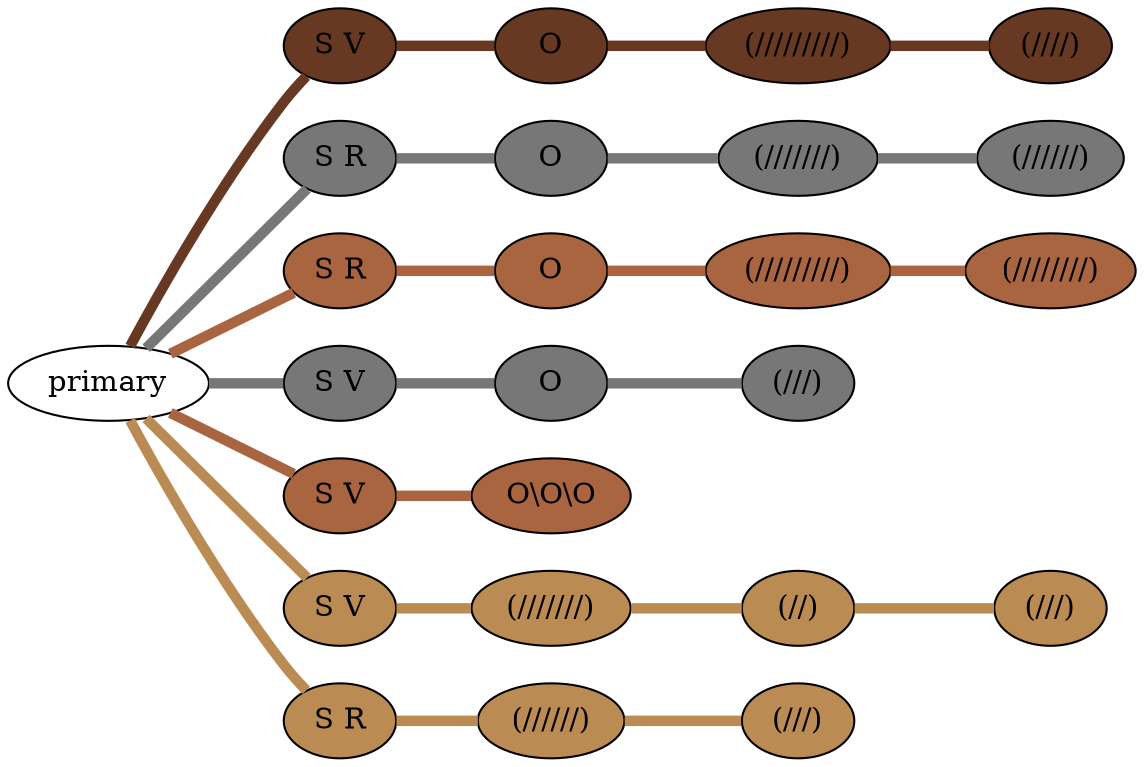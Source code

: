 graph {
 graph [rankdir=LR]
"1" [qtype="pendant_node", pendant_colors="#673923", pendant_ply="S", pendant_attach="V", pendant_length="46", label="S V", style=filled, fillcolor="#673923"]
"primary" -- "1" [qtype="pendant_link",penwidth=5,color="#673923"]
"1:0" [qtype="knot_node", knot_value="1", knot_type="S", knot_position="11.5", knot_spin="Z", label="O", style=filled, fillcolor="#673923"]
"1" -- "1:0" [qtype="knot_link",penwidth=5,color="#673923"]
"1:1" [qtype="knot_node", knot_value="9", knot_type="L", knot_position="26.5", knot_spin="S", label="(/////////)", style=filled, fillcolor="#673923"]
"1:0" -- "1:1" [qtype="knot_link",penwidth=5,color="#673923"]
"1:2" [qtype="knot_node", knot_value="4", knot_type="L", knot_position="38.0", knot_spin="S", label="(////)", style=filled, fillcolor="#673923"]
"1:1" -- "1:2" [qtype="knot_link",penwidth=5,color="#673923"]
"2" [qtype="pendant_node", pendant_colors="#777777", pendant_ply="S", pendant_attach="R", pendant_length="48", label="S R", style=filled, fillcolor="#777777"]
"primary" -- "2" [qtype="pendant_link",penwidth=5,color="#777777"]
"2:0" [qtype="knot_node", knot_value="1", knot_type="S", knot_position="12.5", knot_spin="Z", label="O", style=filled, fillcolor="#777777"]
"2" -- "2:0" [qtype="knot_link",penwidth=5,color="#777777"]
"2:1" [qtype="knot_node", knot_value="7", knot_type="L", knot_position="26.0", knot_spin="S", label="(///////)", style=filled, fillcolor="#777777"]
"2:0" -- "2:1" [qtype="knot_link",penwidth=5,color="#777777"]
"2:2" [qtype="knot_node", knot_value="6", knot_type="L", knot_position="38.0", knot_spin="S", label="(//////)", style=filled, fillcolor="#777777"]
"2:1" -- "2:2" [qtype="knot_link",penwidth=5,color="#777777"]
"3" [qtype="pendant_node", pendant_colors="#A86540", pendant_ply="S", pendant_attach="R", pendant_length="48", label="S R", style=filled, fillcolor="#A86540"]
"primary" -- "3" [qtype="pendant_link",penwidth=5,color="#A86540"]
"3:0" [qtype="knot_node", knot_value="1", knot_type="S", knot_position="12.5", knot_spin="Z", label="O", style=filled, fillcolor="#A86540"]
"3" -- "3:0" [qtype="knot_link",penwidth=5,color="#A86540"]
"3:1" [qtype="knot_node", knot_value="9", knot_type="L", knot_position="24.0", knot_spin="S", label="(/////////)", style=filled, fillcolor="#A86540"]
"3:0" -- "3:1" [qtype="knot_link",penwidth=5,color="#A86540"]
"3:2" [qtype="knot_node", knot_value="8", knot_type="L", knot_position="36.5", knot_spin="S", label="(////////)", style=filled, fillcolor="#A86540"]
"3:1" -- "3:2" [qtype="knot_link",penwidth=5,color="#A86540"]
"4" [qtype="pendant_node", pendant_colors="#777777", pendant_ply="S", pendant_attach="V", pendant_length="38", label="S V", style=filled, fillcolor="#777777"]
"primary" -- "4" [qtype="pendant_link",penwidth=5,color="#777777"]
"4:0" [qtype="knot_node", knot_value="1", knot_type="S", knot_position="11.5", knot_spin="Z", label="O", style=filled, fillcolor="#777777"]
"4" -- "4:0" [qtype="knot_link",penwidth=5,color="#777777"]
"4:1" [qtype="knot_node", knot_value="3", knot_type="L", knot_position="23.5", knot_spin="S", label="(///)", style=filled, fillcolor="#777777"]
"4:0" -- "4:1" [qtype="knot_link",penwidth=5,color="#777777"]
"5" [qtype="pendant_node", pendant_colors="#A86540,#777777", pendant_ply="S", pendant_attach="V", pendant_length="62", label="S V", style=filled, fillcolor="#A86540"]
"primary" -- "5" [qtype="pendant_link",penwidth=5,color="#A86540"]
"5:0" [qtype="knot_node", knot_value="3", knot_type="S", knot_position="11.0", knot_spin="Z", label="O\\O\\O", style=filled, fillcolor="#A86540"]
"5" -- "5:0" [qtype="knot_link",penwidth=5,color="#A86540"]
"6" [qtype="pendant_node", pendant_colors="#BB8B54", pendant_ply="S", pendant_attach="V", pendant_length="40", label="S V", style=filled, fillcolor="#BB8B54"]
"primary" -- "6" [qtype="pendant_link",penwidth=5,color="#BB8B54"]
"6:0" [qtype="knot_node", knot_value="7", knot_type="L", knot_position="15.0", knot_spin="S", label="(///////)", style=filled, fillcolor="#BB8B54"]
"6" -- "6:0" [qtype="knot_link",penwidth=5,color="#BB8B54"]
"6:1" [qtype="knot_node", knot_value="2", knot_type="L", knot_position="23.5", knot_spin="S", label="(//)", style=filled, fillcolor="#BB8B54"]
"6:0" -- "6:1" [qtype="knot_link",penwidth=5,color="#BB8B54"]
"6:2" [qtype="knot_node", knot_value="3", knot_type="L", knot_position="31.0", knot_spin="S", label="(///)", style=filled, fillcolor="#BB8B54"]
"6:1" -- "6:2" [qtype="knot_link",penwidth=5,color="#BB8B54"]
"7" [qtype="pendant_node", pendant_colors="#BB8B54", pendant_ply="S", pendant_attach="R", pendant_length="37", label="S R", style=filled, fillcolor="#BB8B54"]
"primary" -- "7" [qtype="pendant_link",penwidth=5,color="#BB8B54"]
"7:0" [qtype="knot_node", knot_value="6", knot_type="L", knot_position="13.0", knot_spin="S", label="(//////)", style=filled, fillcolor="#BB8B54"]
"7" -- "7:0" [qtype="knot_link",penwidth=5,color="#BB8B54"]
"7:1" [qtype="knot_node", knot_value="3", knot_type="L", knot_position="25.0", knot_spin="S", label="(///)", style=filled, fillcolor="#BB8B54"]
"7:0" -- "7:1" [qtype="knot_link",penwidth=5,color="#BB8B54"]
}
